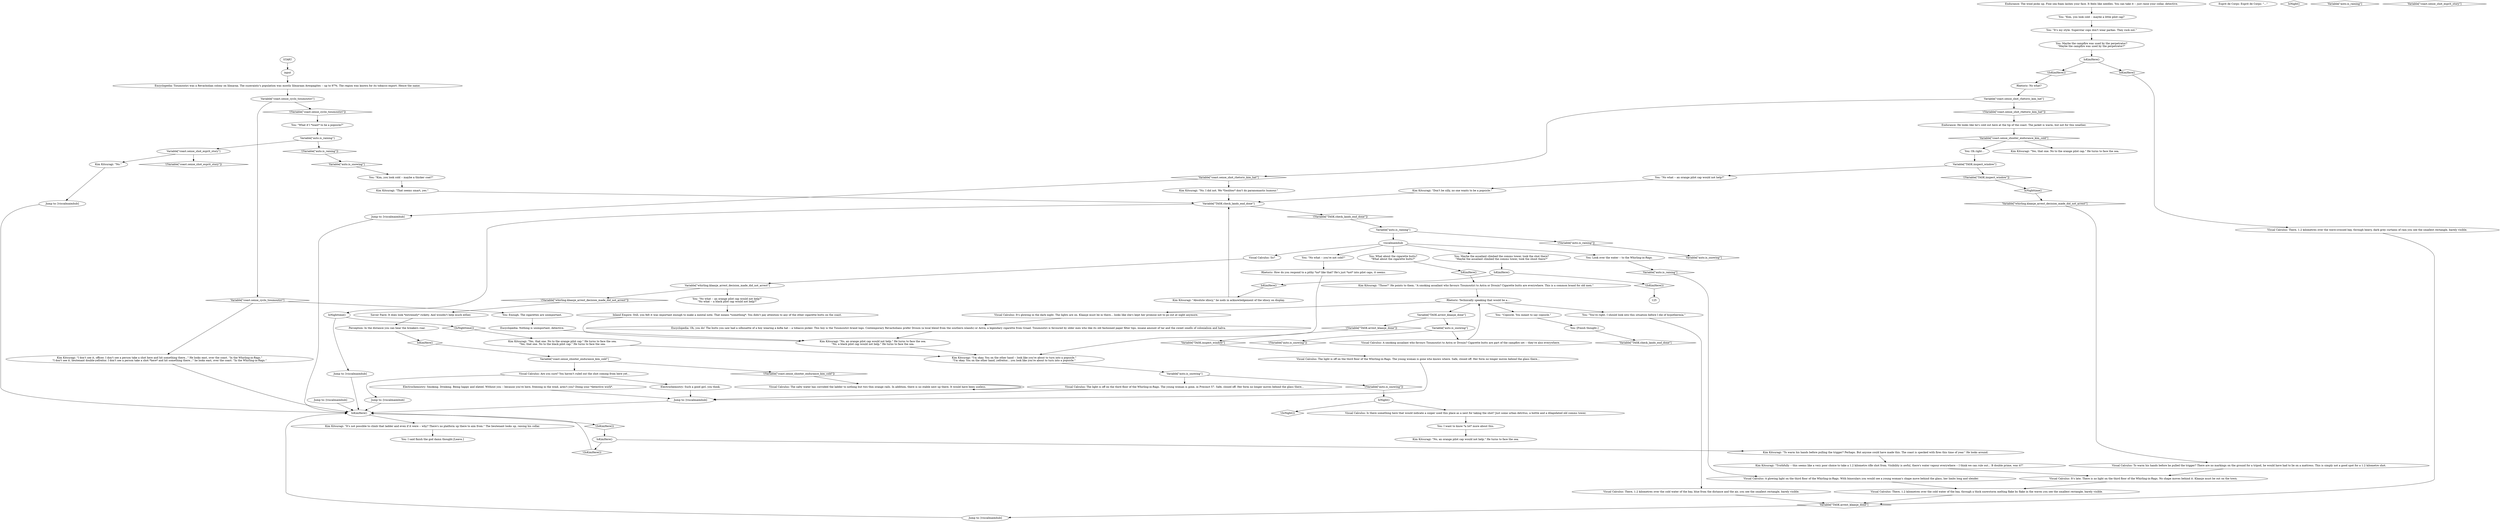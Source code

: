 # LANDS END ORB / lands end shot viscal
# the conclusion dialogue where you conclude the shot did not come from land's end. this fires only if you have  TASK.check_lands_end
# ==================================================
digraph G {
	  0 [label="START"];
	  1 [label="input"];
	  2 [label="You: Maybe the assailant climbed the comms tower, took the shot there?\n\"Maybe the assailant climbed the comms tower, took the shoot there?\""];
	  3 [label="You: What about the cigarette butts?\n\"What about the cigarette butts?\""];
	  4 [label="IsKimHere()"];
	  5 [label="IsKimHere()", shape=diamond];
	  6 [label="!(IsKimHere())", shape=diamond];
	  7 [label="IsKimHere()"];
	  8 [label="IsKimHere()", shape=diamond];
	  9 [label="!(IsKimHere())", shape=diamond];
	  10 [label="Variable[\"coast.sense_cyclo_tioumoutiri\"]"];
	  11 [label="Variable[\"coast.sense_cyclo_tioumoutiri\"]", shape=diamond];
	  12 [label="!(Variable[\"coast.sense_cyclo_tioumoutiri\"])", shape=diamond];
	  13 [label="Variable[\"coast.sense_shot_rhetoric_kim_hat\"]"];
	  14 [label="Variable[\"coast.sense_shot_rhetoric_kim_hat\"]", shape=diamond];
	  15 [label="!(Variable[\"coast.sense_shot_rhetoric_kim_hat\"])", shape=diamond];
	  16 [label="You: \"Copsicle. You meant to say copsicle.\""];
	  17 [label="Esprit de Corps: Esprit de Corps: \"...\""];
	  18 [label="Jump to: [viscalmaimhub]"];
	  19 [label="Encyclopedia: Nothing is unimportant, detective."];
	  20 [label="Kim Kitsuragi: \"Those?\" He points to them. \"A smoking assailant who favours Tioumoutiri to Astra or Drouin? Cigarette butts are everywhere. This is a common brand for old men.\""];
	  21 [label="You: \"You're right. I should look into this situation before I die of hypothermia.\""];
	  22 [label="Visual Calculus: The light is off on the third floor of the Whirling-in-Rags. The young woman is gone who knows where. Safe, closed off. Her form no longer moves behind the glass there..."];
	  23 [label="You: Look over the water -- to the Whirling-in-Rags."];
	  24 [label="Kim Kitsuragi: \"Truthfully -- this seems like a very poor choice to take a 1.2 kilometre rifle shot from. Visibility is awful, there's water vapour everywhere -- I think we can rule out... B double prime, was it?\""];
	  25 [label="Electrochemistry: Smoking. Drinking. Being happy and elated. Without you -- because you're here, freezing in the wind, aren't you? Doing your *detective work*."];
	  26 [label="Visual Calculus: There, 1.2 kilometres over the cold water of the bay, through a thick snowstorm melting flake by flake in the waves you see the smallest rectangle, barely visible."];
	  27 [label="You: \"Kim, you look cold -- maybe a thicker coat?\""];
	  28 [label="You: Oh right..."];
	  29 [label="Electrochemistry: Such a good girl, you think."];
	  30 [label="Encyclopedia: Oh, you do! The butts you saw had a silhouette of a boy wearing a kofia hat -- a tobacco picker. This boy is the Tioumoutiri brand logo. Contemporary Revacholians prefer Drouin (a local blend from the southern islands) or Astra, a legendary cigarette from Graad. Tioumoutiri is favoured by older men who like its old fashioned paper filter tips, insane amount of tar and the sweet smells of colonialism and halva."];
	  31 [label="Kim Kitsuragi: \"No, an orange pilot cap would not help.\" He turns to face the sea."];
	  32 [label="Jump to: [viscalmaimhub]"];
	  33 [label="Kim Kitsuragi: \"I'm okay. You on the other hand -- look like you're about to turn into a popsicle.\"\n\"I'm okay. You on the other hand, yefreitor... you look like you're about to turn into a popsicle.\"
"];
	  34 [label="Kim Kitsuragi: \"That seems smart, yes.\""];
	  35 [label="Visual Calculus: There, 1.2 kilometres over the cold water of the bay, blue from the distance and the air, you see the smallest rectangle, barely visible."];
	  36 [label="IsNight()"];
	  37 [label="IsNight()", shape=diamond];
	  38 [label="!(IsNight())", shape=diamond];
	  39 [label="Visual Calculus: Is there something here that would indicate a sniper used this place as a nest for taking the shot? Just some urban detritus, a bottle and a dilapidated old comms tower."];
	  40 [label="Encyclopedia: Tioumoutiri was a Revacholian colony on Iilmaraa. The suzerainty's population was mostly Iilmaraan Areopagites -- up to 97%. The region was known for its tobacco export. Hence the name."];
	  41 [label="Rhetoric: Technically speaking that would be a..."];
	  42 [label="Variable[\"auto.is_snowing\"]"];
	  43 [label="Variable[\"auto.is_snowing\"]", shape=diamond];
	  44 [label="!(Variable[\"auto.is_snowing\"])", shape=diamond];
	  45 [label="Visual Calculus: The light is off on the third floor of the Whirling-in-Rags. The young woman is gone, in Precinct 57. Safe, closed off. Her form no longer moves behind the glass there..."];
	  46 [label="Jump to: [viscalmaimhub]"];
	  47 [label="Kim Kitsuragi: \"No, an orange pilot cap would not help.\" He turns to face the sea.\n\"No, a black pilot cap would not help.\" He turns to face the sea."];
	  48 [label="Rhetoric: How do you respond to a pithy *no* like that? He's just *not* into pilot caps, it seems."];
	  49 [label="Endurance: He looks like he's cold out here at the tip of the coast. The jacket is warm, but not for this weather."];
	  50 [label="You: I said finish the god damn thought.[Leave.]"];
	  51 [label="Jump to: [viscalmaimhub]"];
	  52 [label="Variable[\"whirling.klaasje_arrest_decision_made_did_not_arrest\"]"];
	  53 [label="Variable[\"whirling.klaasje_arrest_decision_made_did_not_arrest\"]", shape=diamond];
	  54 [label="!(Variable[\"whirling.klaasje_arrest_decision_made_did_not_arrest\"])", shape=diamond];
	  55 [label="You: \"No what -- an orange pilot cap would not help?\"\n\"No what -- a black pilot cap would not help?\""];
	  56 [label="Kim Kitsuragi: \"No. I did not. We *Seolites* don't do paranomastic humour.\""];
	  57 [label="You: [Finish thought.]"];
	  58 [label="Visual Calculus: So?"];
	  59 [label="Variable[\"TASK.inspect_window\"]"];
	  60 [label="Variable[\"TASK.inspect_window\"]", shape=diamond];
	  61 [label="!(Variable[\"TASK.inspect_window\"])", shape=diamond];
	  62 [label="You: \"No what -- an orange pilot cap would not help?\""];
	  63 [label="Endurance: The wind picks up. Fine sea foam lashes your face. It feels like needles. You can take it -- just raise your collar, detective."];
	  64 [label="You: I want to know *a lot* more about this."];
	  65 [label="You: Enough. The cigarettes are unimportant."];
	  66 [label="Kim Kitsuragi: \"I don't see it, officer. I don't see a person take a shot here and hit something there...\" He looks east, over the coast. \"In the Whirling-in-Rags.\"\n\"I don't see it, lieutenant double-yefreitor. I don't see a person take a shot *here* and hit something there...\" he looks east, over the coast. \"In the Whirling-in-Rags.\""];
	  67 [label="Variable[\"coast.sense_shooter_endurance_kim_cold\"]"];
	  68 [label="Variable[\"coast.sense_shooter_endurance_kim_cold\"]", shape=diamond];
	  69 [label="!(Variable[\"coast.sense_shooter_endurance_kim_cold\"])", shape=diamond];
	  70 [label="Visual Calculus: Are you sure? You haven't ruled out the shot coming from here yet..."];
	  71 [label="Variable[\"auto.is_raining\"]"];
	  72 [label="Variable[\"auto.is_raining\"]", shape=diamond];
	  73 [label="!(Variable[\"auto.is_raining\"])", shape=diamond];
	  74 [label="viscalmaimhub"];
	  75 [label="IsKimHere()"];
	  76 [label="IsKimHere()", shape=diamond];
	  77 [label="!(IsKimHere())", shape=diamond];
	  78 [label="Kim Kitsuragi: \"It's not possible to climb that ladder and even if it were -- why? There's no platform up there to aim from.\" The lieutenant looks up, raising his collar."];
	  79 [label="Kim Kitsuragi: \"Absolute idiocy,\" he nods in acknowledgement of the idiocy on display."];
	  80 [label="You: Maybe the campfire was used by the perpetrator?\n\"Maybe the campfire was used by the perpetrator?\""];
	  81 [label="You: \"No what -- you're not cold?\""];
	  82 [label="Jump to: [viscalmaimhub]"];
	  83 [label="Variable[\"TASK.check_lands_end_done\"]"];
	  84 [label="Variable[\"TASK.check_lands_end_done\"]", shape=diamond];
	  85 [label="!(Variable[\"TASK.check_lands_end_done\"])", shape=diamond];
	  86 [label="IsNighttime()"];
	  87 [label="IsNighttime()", shape=diamond];
	  88 [label="!(IsNighttime())", shape=diamond];
	  89 [label="Jump to: [viscalmaimhub]"];
	  90 [label="Perception: In the distance you can hear the breakers roar."];
	  91 [label="You: \"Kim, you look cold -- maybe a little pilot cap?"];
	  92 [label="Kim Kitsuragi: \"Yes, that one. No to the orange pilot cap.\" He turns to face the sea."];
	  93 [label="Kim Kitsuragi: \"Don't be silly, no one wants to be a popsicle.\""];
	  94 [label="Variable[\"auto.is_raining\"]"];
	  95 [label="Variable[\"auto.is_raining\"]", shape=diamond];
	  96 [label="!(Variable[\"auto.is_raining\"])", shape=diamond];
	  97 [label="Variable[\"coast.sense_shot_esprit_story\"]"];
	  98 [label="Variable[\"coast.sense_shot_esprit_story\"]", shape=diamond];
	  99 [label="!(Variable[\"coast.sense_shot_esprit_story\"])", shape=diamond];
	  100 [label="Kim Kitsuragi: \"No.\""];
	  101 [label="You: \"It's my style. Superstar cops don't wear parkas. They rock out.\""];
	  102 [label="Variable[\"TASK.arrest_klaasje_done\"]"];
	  103 [label="Variable[\"TASK.arrest_klaasje_done\"]", shape=diamond];
	  104 [label="!(Variable[\"TASK.arrest_klaasje_done\"])", shape=diamond];
	  105 [label="Variable[\"auto.is_snowing\"]"];
	  106 [label="Variable[\"auto.is_snowing\"]", shape=diamond];
	  107 [label="!(Variable[\"auto.is_snowing\"])", shape=diamond];
	  108 [label="Visual Calculus: A smoking assailant who favours Tioumoutiri to Astra or Drouin? Cigarette butts are part of the campfire set -- they're also everywhere."];
	  109 [label="IsKimHere()"];
	  110 [label="IsKimHere()", shape=diamond];
	  111 [label="!(IsKimHere())", shape=diamond];
	  112 [label="Kim Kitsuragi: \"To warm his hands before pulling the trigger? Perhaps. But anyone could have made this. The coast is specked with fires this time of year.\" He looks around."];
	  113 [label="Visual Calculus: There, 1.2 kilometres over the wave-crossed bay, through heavy, dark grey curtains of rain you see the smallest rectangle, barely visible."];
	  114 [label="Visual Calculus: A glowing light on the third floor of the Whirling-in-Rags. With binoculars you would see a young woman's shape move behind the glass, her limbs long and slender."];
	  115 [label="Kim Kitsuragi: \"Yes, that one. No to the orange pilot cap.\" He turns to face the sea.\n\"Yes, that one. No to the black pilot cap.\" He turns to face the sea."];
	  116 [label="Inland Empire: Still, you felt it was important enough to make a mental note. That means *something*. You didn't pay attention to any of the other cigarette butts on the coast."];
	  117 [label="You: \"What if I *want* to be a popsicle?\""];
	  118 [label="Visual Calculus: It's glowing in the dark night. The lights are on. Klaasje must be in there... looks like she's kept her promise not to go out at night anymore."];
	  119 [label="Visual Calculus: To warm his hands before he pulled the trigger? There are no markings on the ground for a tripod, he would have had to lie on a mattress. This is simply not a good spot for a 1.2 kilometre shot."];
	  120 [label="Rhetoric: No what?"];
	  121 [label="Jump to: [viscalmaimhub]"];
	  122 [label="Visual Calculus: It's late. There is no light on the third floor of the Whirling-in-Rags. No shape moves behind it. Klaasje must be out on the town."];
	  123 [label="Savoir Faire: It does look *extremely* rickety. And wouldn't help much either."];
	  124 [label="Visual Calculus: The salty water has corroded the ladder to nothing but two thin orange rails. In addition, there is no stable nest up there. It would have been useless."];
	  0 -> 1
	  1 -> 40
	  2 -> 4
	  3 -> 76
	  4 -> 5
	  4 -> 6
	  5 -> 79
	  6 -> 125
	  7 -> 8
	  7 -> 9
	  8 -> 113
	  9 -> 120
	  10 -> 11
	  10 -> 12
	  11 -> 65
	  11 -> 66
	  12 -> 117
	  13 -> 14
	  13 -> 15
	  14 -> 56
	  14 -> 82
	  15 -> 49
	  16 -> 57
	  18 -> 75
	  19 -> 47
	  20 -> 41
	  21 -> 35
	  22 -> 18
	  23 -> 95
	  24 -> 122
	  25 -> 18
	  26 -> 103
	  27 -> 34
	  28 -> 59
	  29 -> 18
	  30 -> 47
	  32 -> 75
	  33 -> 42
	  34 -> 83
	  35 -> 103
	  36 -> 38
	  36 -> 39
	  39 -> 64
	  40 -> 10
	  41 -> 16
	  41 -> 118
	  41 -> 21
	  41 -> 102
	  42 -> 44
	  42 -> 45
	  43 -> 27
	  44 -> 36
	  45 -> 18
	  46 -> 75
	  47 -> 33
	  48 -> 33
	  49 -> 68
	  51 -> 75
	  52 -> 54
	  52 -> 55
	  53 -> 119
	  54 -> 123
	  55 -> 116
	  56 -> 83
	  57 -> 84
	  58 -> 52
	  59 -> 61
	  59 -> 62
	  60 -> 22
	  61 -> 87
	  62 -> 93
	  63 -> 91
	  64 -> 31
	  65 -> 19
	  66 -> 75
	  67 -> 69
	  67 -> 70
	  68 -> 28
	  68 -> 92
	  69 -> 124
	  70 -> 51
	  70 -> 29
	  71 -> 73
	  71 -> 74
	  73 -> 106
	  74 -> 2
	  74 -> 3
	  74 -> 81
	  74 -> 23
	  74 -> 58
	  75 -> 77
	  75 -> 78
	  76 -> 20
	  77 -> 109
	  78 -> 50
	  79 -> 83
	  80 -> 7
	  81 -> 48
	  82 -> 75
	  83 -> 85
	  83 -> 86
	  85 -> 71
	  86 -> 88
	  86 -> 89
	  87 -> 53
	  88 -> 115
	  89 -> 75
	  90 -> 110
	  91 -> 101
	  93 -> 83
	  94 -> 96
	  94 -> 97
	  95 -> 114
	  96 -> 43
	  97 -> 99
	  97 -> 100
	  100 -> 121
	  101 -> 80
	  102 -> 104
	  102 -> 105
	  103 -> 46
	  104 -> 60
	  105 -> 107
	  105 -> 108
	  108 -> 41
	  109 -> 112
	  109 -> 111
	  110 -> 67
	  111 -> 75
	  112 -> 24
	  113 -> 103
	  114 -> 26
	  115 -> 33
	  116 -> 47
	  117 -> 94
	  118 -> 30
	  119 -> 122
	  120 -> 13
	  121 -> 75
	  122 -> 26
	  123 -> 90
	  124 -> 124
}


